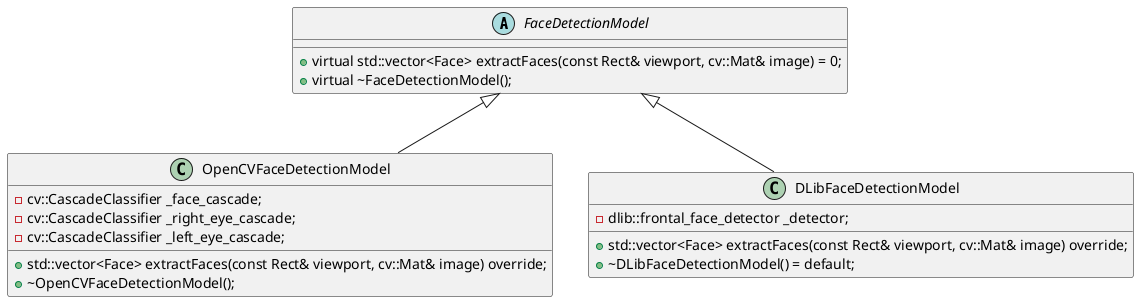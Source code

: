 @startuml

abstract class FaceDetectionModel {
+ virtual std::vector<Face> extractFaces(const Rect& viewport, cv::Mat& image) = 0;
+ virtual ~FaceDetectionModel();
}

class OpenCVFaceDetectionModel {
- cv::CascadeClassifier _face_cascade;
- cv::CascadeClassifier _right_eye_cascade;
- cv::CascadeClassifier _left_eye_cascade;

+ std::vector<Face> extractFaces(const Rect& viewport, cv::Mat& image) override;
+ ~OpenCVFaceDetectionModel();
}

class DLibFaceDetectionModel {
- dlib::frontal_face_detector _detector;
+ std::vector<Face> extractFaces(const Rect& viewport, cv::Mat& image) override;
+ ~DLibFaceDetectionModel() = default;
}

FaceDetectionModel <|-- OpenCVFaceDetectionModel
FaceDetectionModel <|-- DLibFaceDetectionModel

@enduml
